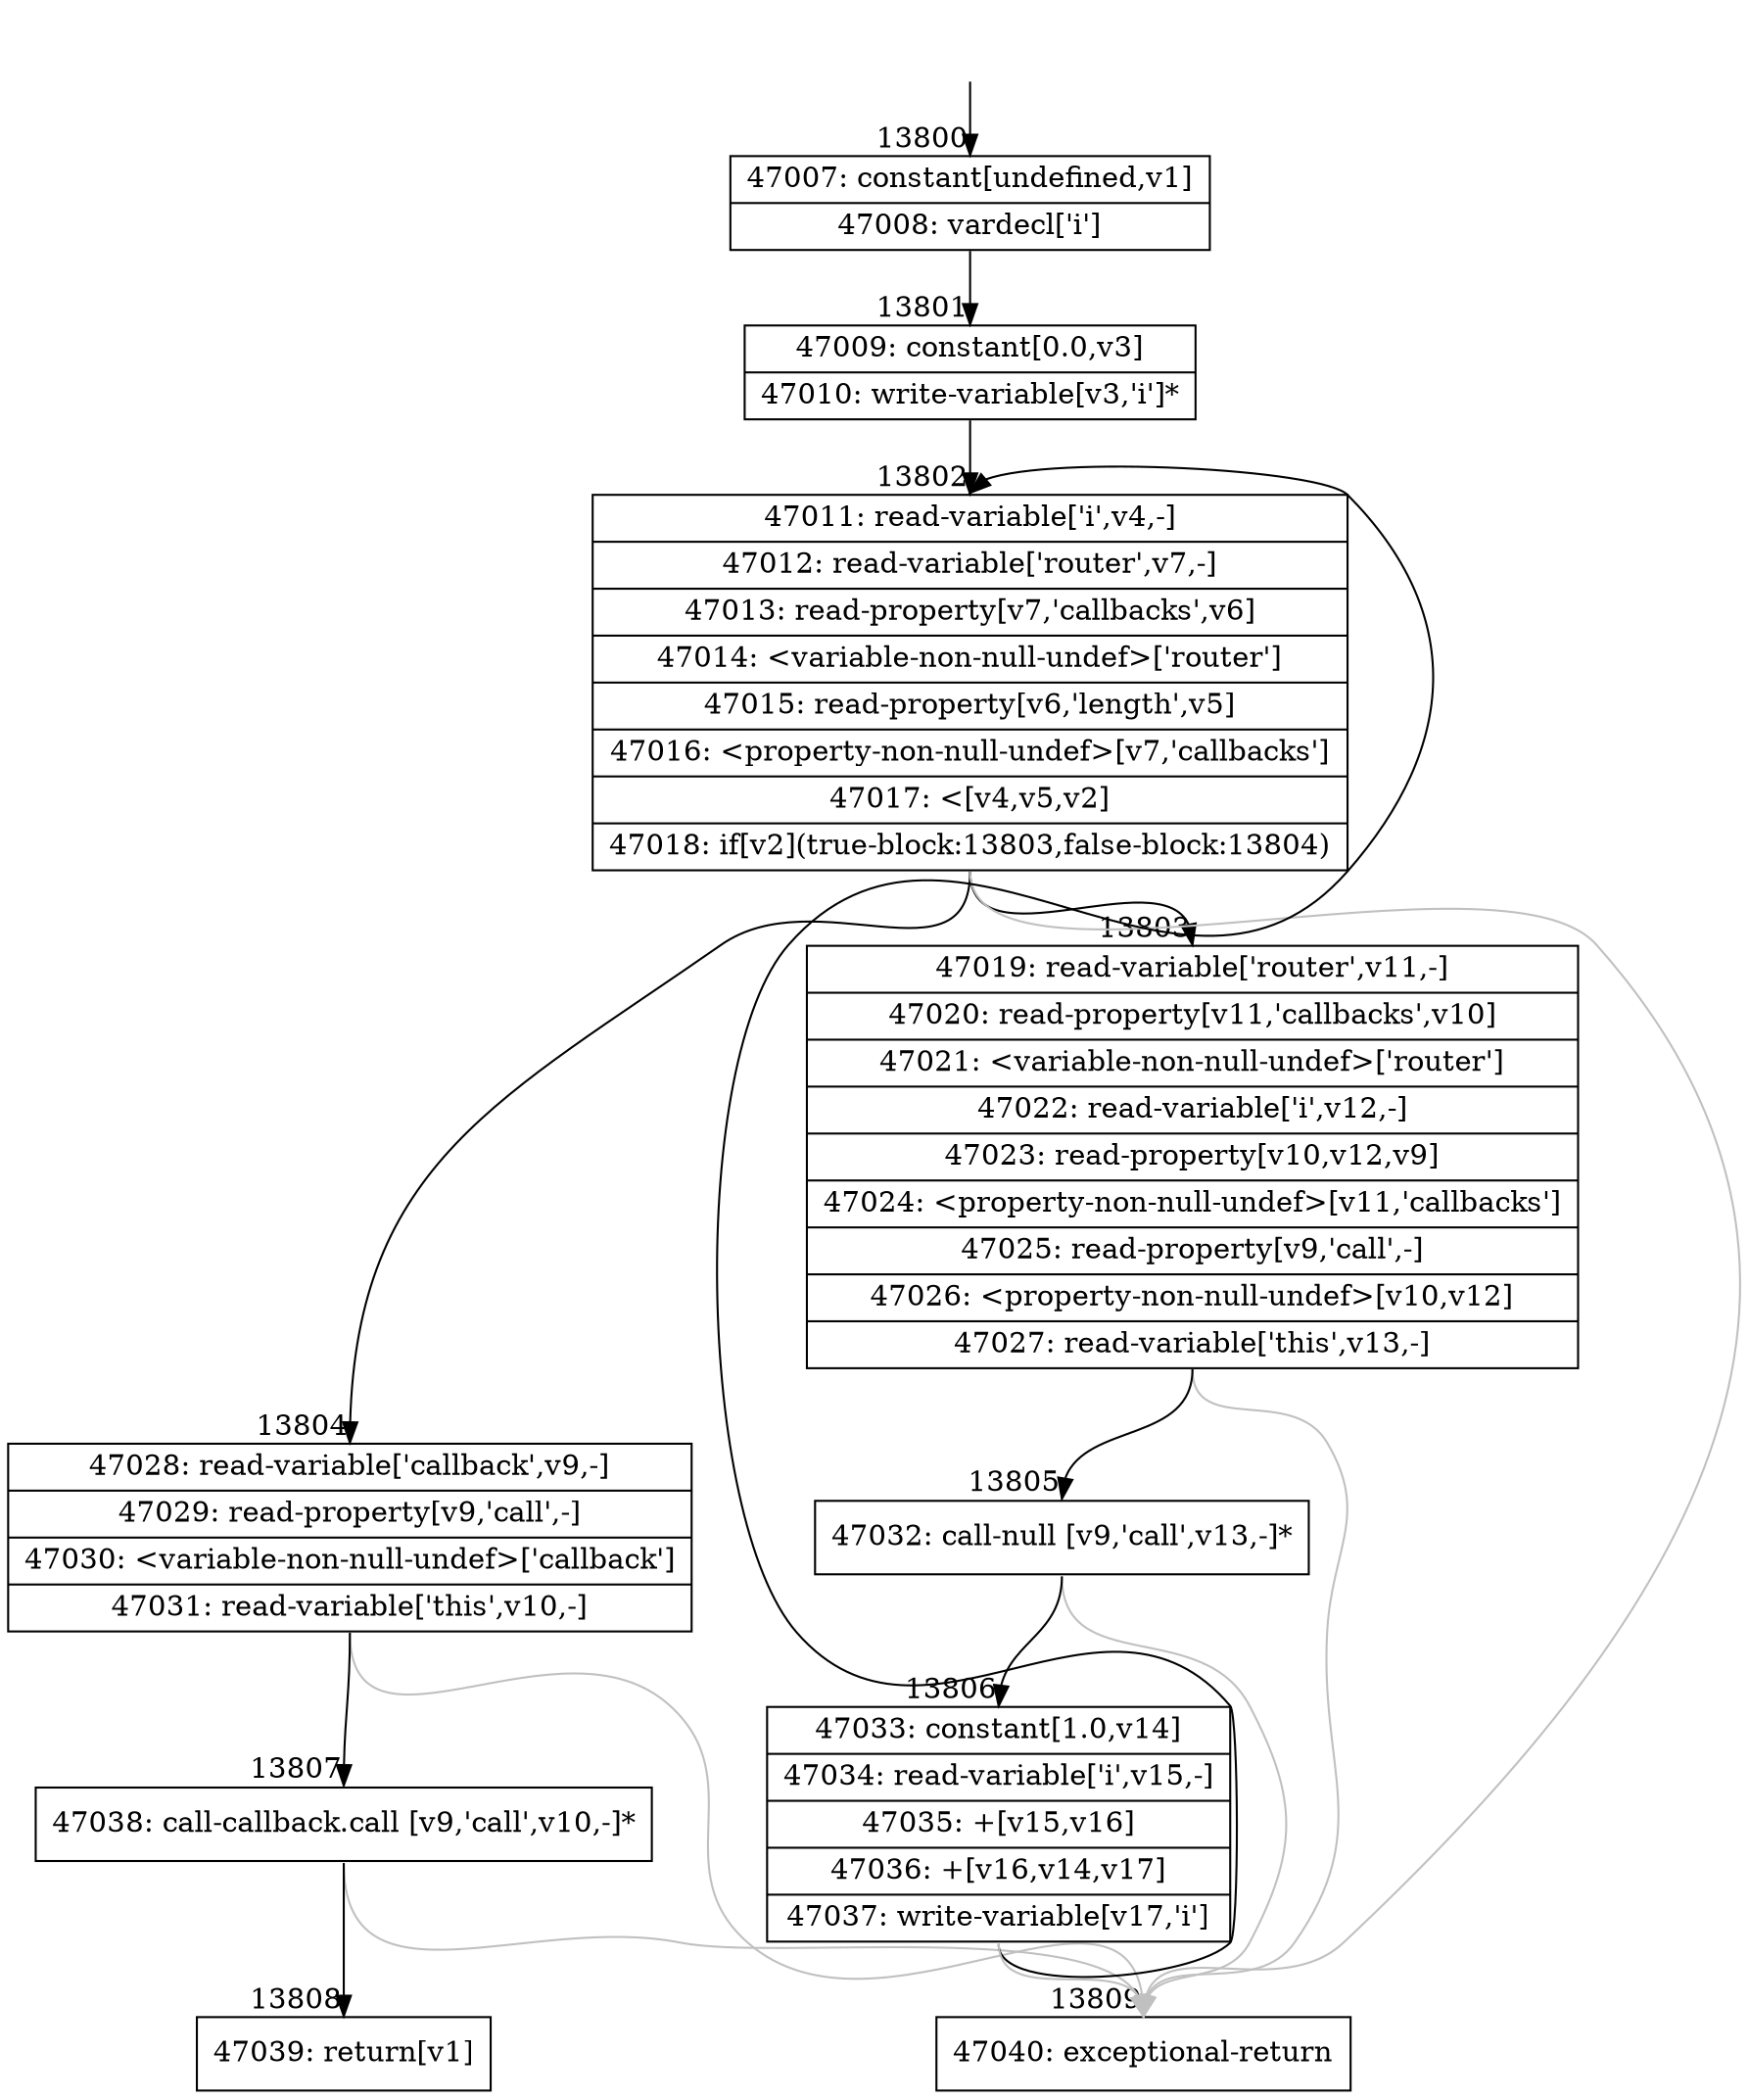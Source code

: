 digraph {
rankdir="TD"
BB_entry1142[shape=none,label=""];
BB_entry1142 -> BB13800 [tailport=s, headport=n, headlabel="    13800"]
BB13800 [shape=record label="{47007: constant[undefined,v1]|47008: vardecl['i']}" ] 
BB13800 -> BB13801 [tailport=s, headport=n, headlabel="      13801"]
BB13801 [shape=record label="{47009: constant[0.0,v3]|47010: write-variable[v3,'i']*}" ] 
BB13801 -> BB13802 [tailport=s, headport=n, headlabel="      13802"]
BB13802 [shape=record label="{47011: read-variable['i',v4,-]|47012: read-variable['router',v7,-]|47013: read-property[v7,'callbacks',v6]|47014: \<variable-non-null-undef\>['router']|47015: read-property[v6,'length',v5]|47016: \<property-non-null-undef\>[v7,'callbacks']|47017: \<[v4,v5,v2]|47018: if[v2](true-block:13803,false-block:13804)}" ] 
BB13802 -> BB13803 [tailport=s, headport=n, headlabel="      13803"]
BB13802 -> BB13804 [tailport=s, headport=n, headlabel="      13804"]
BB13802 -> BB13809 [tailport=s, headport=n, color=gray, headlabel="      13809"]
BB13803 [shape=record label="{47019: read-variable['router',v11,-]|47020: read-property[v11,'callbacks',v10]|47021: \<variable-non-null-undef\>['router']|47022: read-variable['i',v12,-]|47023: read-property[v10,v12,v9]|47024: \<property-non-null-undef\>[v11,'callbacks']|47025: read-property[v9,'call',-]|47026: \<property-non-null-undef\>[v10,v12]|47027: read-variable['this',v13,-]}" ] 
BB13803 -> BB13805 [tailport=s, headport=n, headlabel="      13805"]
BB13803 -> BB13809 [tailport=s, headport=n, color=gray]
BB13804 [shape=record label="{47028: read-variable['callback',v9,-]|47029: read-property[v9,'call',-]|47030: \<variable-non-null-undef\>['callback']|47031: read-variable['this',v10,-]}" ] 
BB13804 -> BB13807 [tailport=s, headport=n, headlabel="      13807"]
BB13804 -> BB13809 [tailport=s, headport=n, color=gray]
BB13805 [shape=record label="{47032: call-null [v9,'call',v13,-]*}" ] 
BB13805 -> BB13806 [tailport=s, headport=n, headlabel="      13806"]
BB13805 -> BB13809 [tailport=s, headport=n, color=gray]
BB13806 [shape=record label="{47033: constant[1.0,v14]|47034: read-variable['i',v15,-]|47035: +[v15,v16]|47036: +[v16,v14,v17]|47037: write-variable[v17,'i']}" ] 
BB13806 -> BB13802 [tailport=s, headport=n]
BB13806 -> BB13809 [tailport=s, headport=n, color=gray]
BB13807 [shape=record label="{47038: call-callback.call [v9,'call',v10,-]*}" ] 
BB13807 -> BB13808 [tailport=s, headport=n, headlabel="      13808"]
BB13807 -> BB13809 [tailport=s, headport=n, color=gray]
BB13808 [shape=record label="{47039: return[v1]}" ] 
BB13809 [shape=record label="{47040: exceptional-return}" ] 
//#$~ 25560
}
